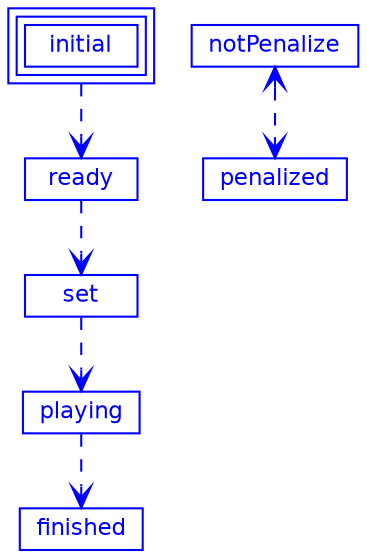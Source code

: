 digraph G {

center=true;
concentrate=true;
splines=true;

node [shape=box, color=blue, fontcolor=blue, fontname=Helvetica, fontsize=11, height=0.2];
edge [color=blue, arrowhead=open, style=dashed];//dotted

initial [peripheries=3];

initial -> ready;
ready -> set;
set -> playing;
playing -> finished;

notPenalize -> penalized;
penalized -> notPenalize;

}